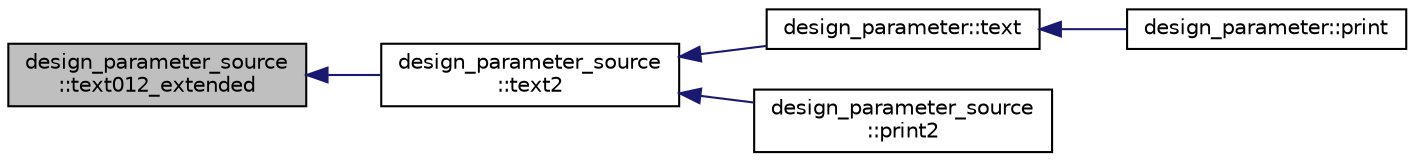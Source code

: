 digraph "design_parameter_source::text012_extended"
{
  edge [fontname="Helvetica",fontsize="10",labelfontname="Helvetica",labelfontsize="10"];
  node [fontname="Helvetica",fontsize="10",shape=record];
  rankdir="LR";
  Node1141 [label="design_parameter_source\l::text012_extended",height=0.2,width=0.4,color="black", fillcolor="grey75", style="filled", fontcolor="black"];
  Node1141 -> Node1142 [dir="back",color="midnightblue",fontsize="10",style="solid",fontname="Helvetica"];
  Node1142 [label="design_parameter_source\l::text2",height=0.2,width=0.4,color="black", fillcolor="white", style="filled",URL="$df/d4b/classdesign__parameter__source.html#a729d62efa57d73e420470d47902c4bf2"];
  Node1142 -> Node1143 [dir="back",color="midnightblue",fontsize="10",style="solid",fontname="Helvetica"];
  Node1143 [label="design_parameter::text",height=0.2,width=0.4,color="black", fillcolor="white", style="filled",URL="$da/d94/classdesign__parameter.html#a200510dc60483800cc6985b77d4ee50c"];
  Node1143 -> Node1144 [dir="back",color="midnightblue",fontsize="10",style="solid",fontname="Helvetica"];
  Node1144 [label="design_parameter::print",height=0.2,width=0.4,color="black", fillcolor="white", style="filled",URL="$da/d94/classdesign__parameter.html#ac9c431a5408809b0c229eacaa924781b"];
  Node1142 -> Node1145 [dir="back",color="midnightblue",fontsize="10",style="solid",fontname="Helvetica"];
  Node1145 [label="design_parameter_source\l::print2",height=0.2,width=0.4,color="black", fillcolor="white", style="filled",URL="$df/d4b/classdesign__parameter__source.html#a5e22836b470986f95bfcb322dfc37e82"];
}

